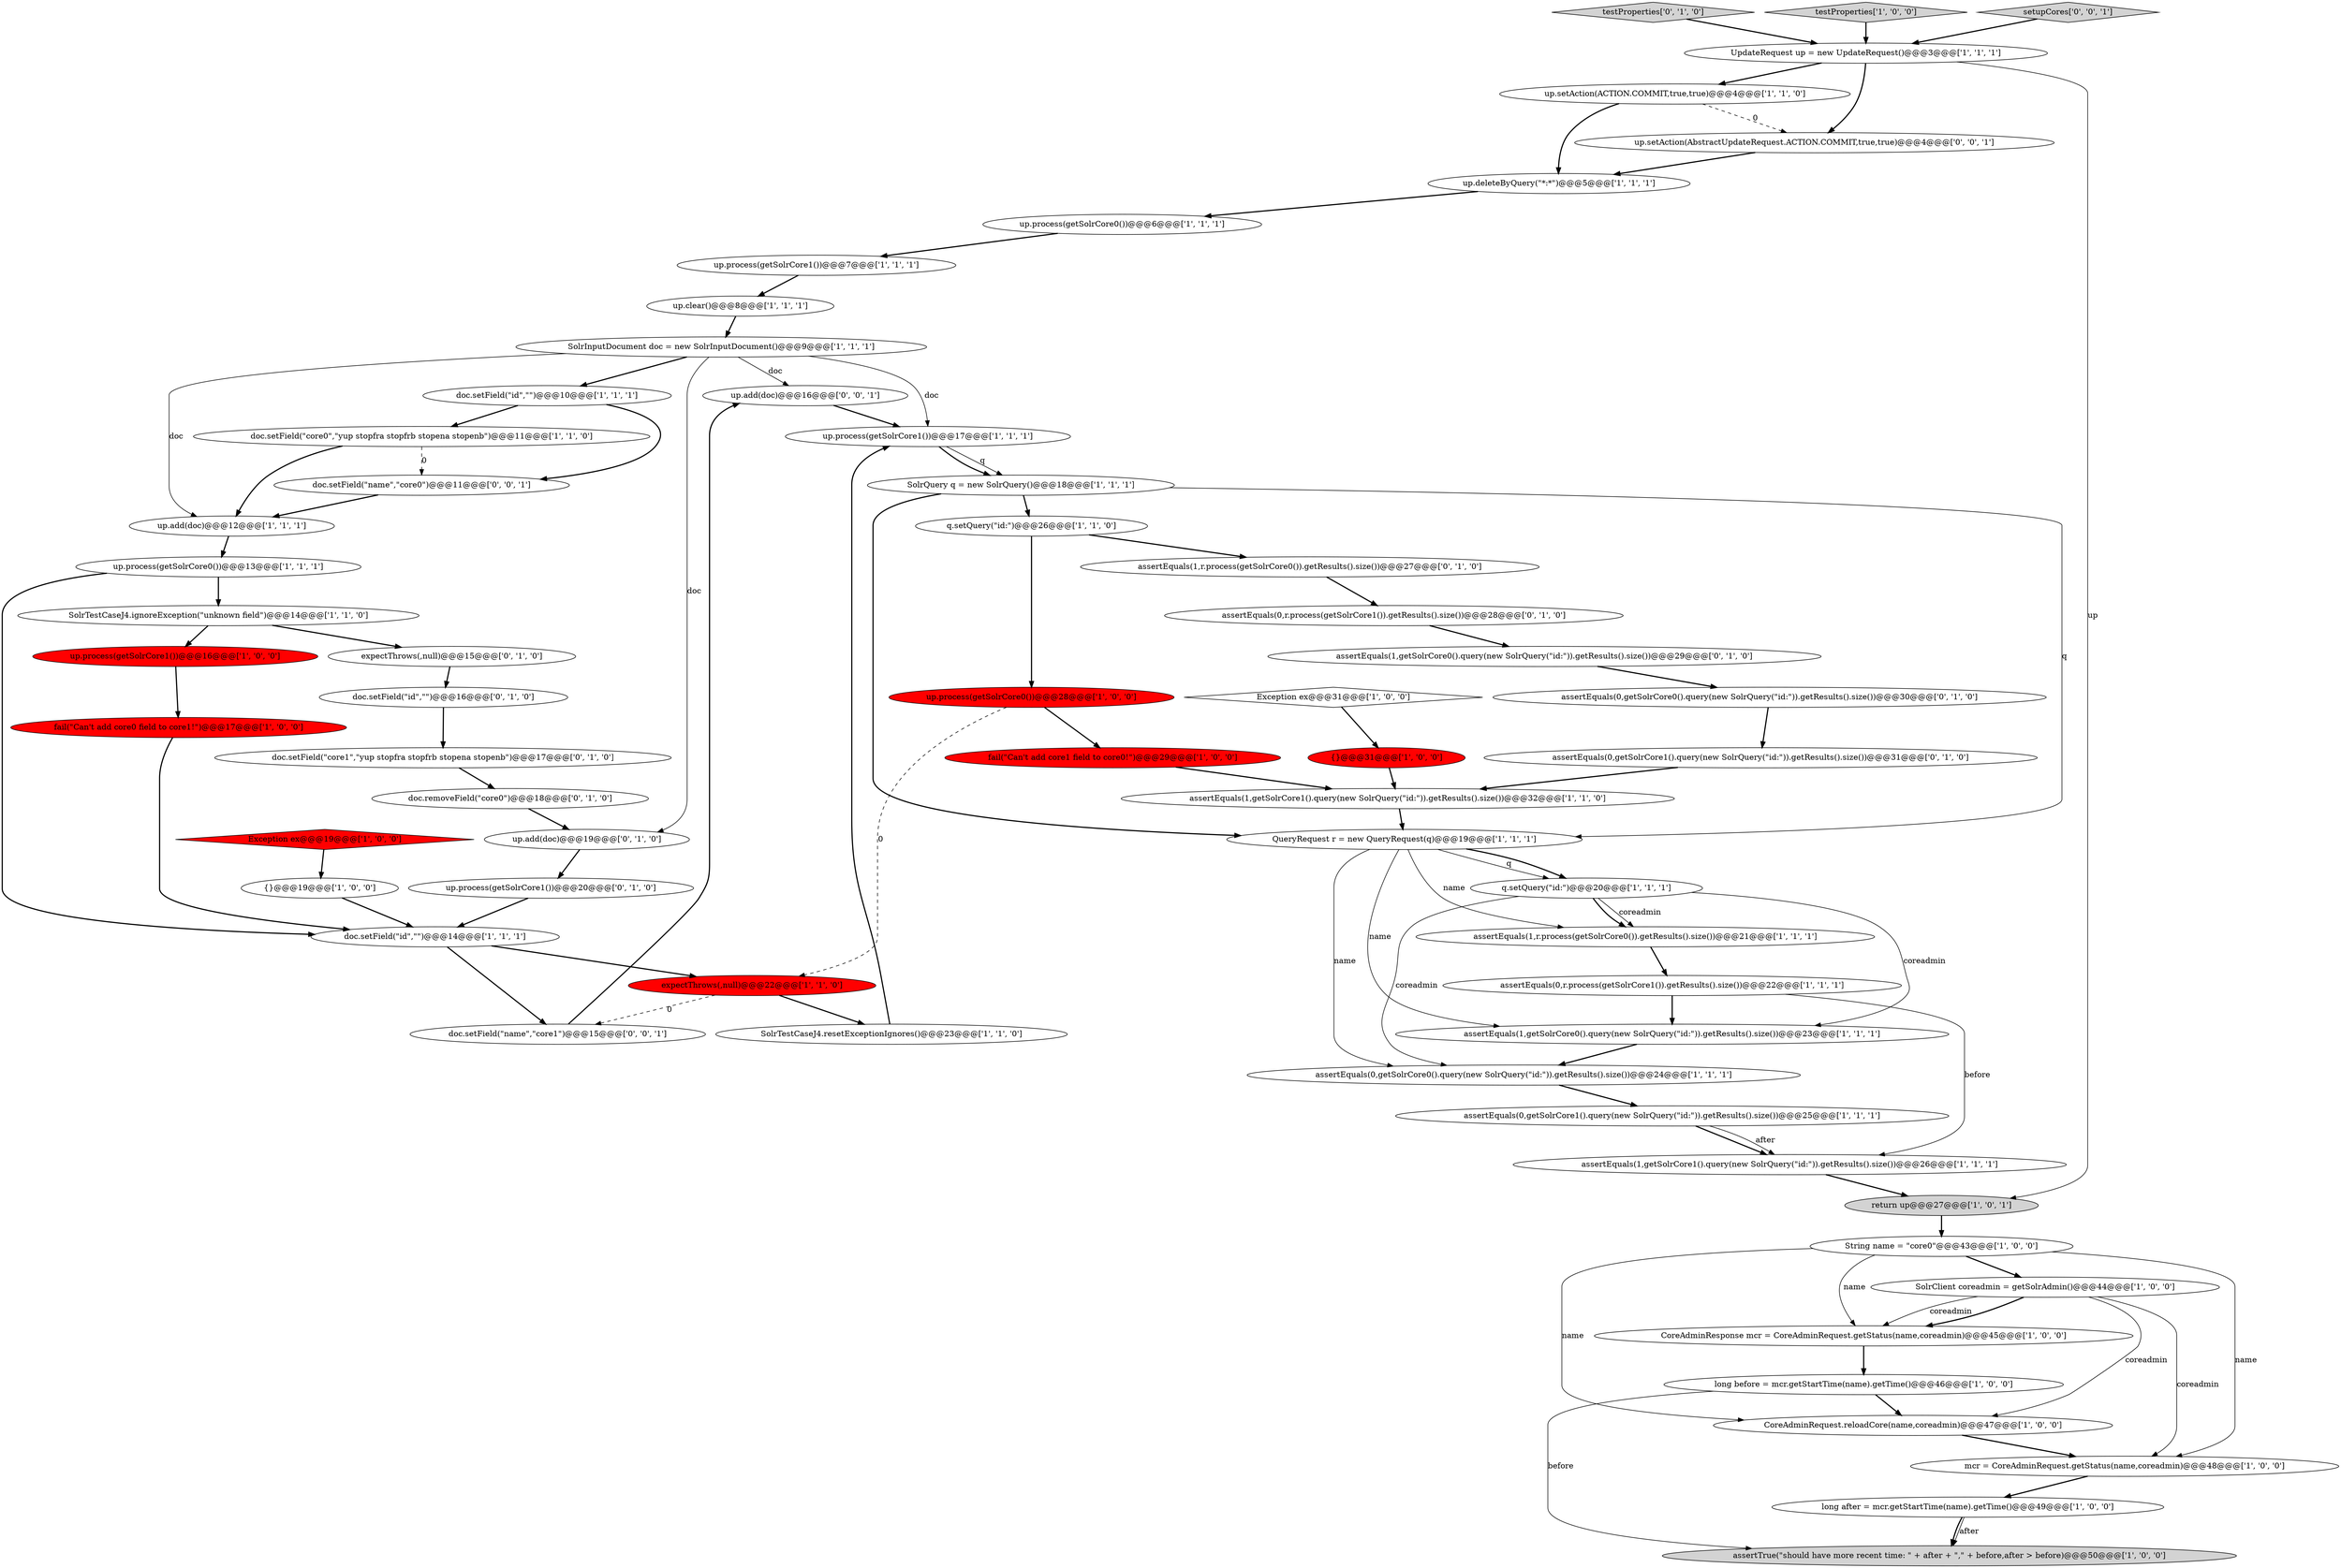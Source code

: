 digraph {
37 [style = filled, label = "{}@@@31@@@['1', '0', '0']", fillcolor = red, shape = ellipse image = "AAA1AAABBB1BBB"];
41 [style = filled, label = "assertEquals(1,getSolrCore1().query(new SolrQuery(\"id:\")).getResults().size())@@@26@@@['1', '1', '1']", fillcolor = white, shape = ellipse image = "AAA0AAABBB1BBB"];
60 [style = filled, label = "up.setAction(AbstractUpdateRequest.ACTION.COMMIT,true,true)@@@4@@@['0', '0', '1']", fillcolor = white, shape = ellipse image = "AAA0AAABBB3BBB"];
6 [style = filled, label = "{}@@@19@@@['1', '0', '0']", fillcolor = white, shape = ellipse image = "AAA0AAABBB1BBB"];
10 [style = filled, label = "Exception ex@@@31@@@['1', '0', '0']", fillcolor = white, shape = diamond image = "AAA0AAABBB1BBB"];
22 [style = filled, label = "SolrTestCaseJ4.resetExceptionIgnores()@@@23@@@['1', '1', '0']", fillcolor = white, shape = ellipse image = "AAA0AAABBB1BBB"];
45 [style = filled, label = "up.process(getSolrCore1())@@@20@@@['0', '1', '0']", fillcolor = white, shape = ellipse image = "AAA0AAABBB2BBB"];
59 [style = filled, label = "up.add(doc)@@@16@@@['0', '0', '1']", fillcolor = white, shape = ellipse image = "AAA0AAABBB3BBB"];
16 [style = filled, label = "mcr = CoreAdminRequest.getStatus(name,coreadmin)@@@48@@@['1', '0', '0']", fillcolor = white, shape = ellipse image = "AAA0AAABBB1BBB"];
48 [style = filled, label = "assertEquals(0,getSolrCore1().query(new SolrQuery(\"id:\")).getResults().size())@@@31@@@['0', '1', '0']", fillcolor = white, shape = ellipse image = "AAA0AAABBB2BBB"];
42 [style = filled, label = "assertTrue(\"should have more recent time: \" + after + \",\" + before,after > before)@@@50@@@['1', '0', '0']", fillcolor = lightgray, shape = ellipse image = "AAA0AAABBB1BBB"];
57 [style = filled, label = "doc.setField(\"name\",\"core1\")@@@15@@@['0', '0', '1']", fillcolor = white, shape = ellipse image = "AAA0AAABBB3BBB"];
9 [style = filled, label = "expectThrows(,null)@@@22@@@['1', '1', '0']", fillcolor = red, shape = ellipse image = "AAA1AAABBB1BBB"];
34 [style = filled, label = "CoreAdminResponse mcr = CoreAdminRequest.getStatus(name,coreadmin)@@@45@@@['1', '0', '0']", fillcolor = white, shape = ellipse image = "AAA0AAABBB1BBB"];
11 [style = filled, label = "assertEquals(1,getSolrCore1().query(new SolrQuery(\"id:\")).getResults().size())@@@32@@@['1', '1', '0']", fillcolor = white, shape = ellipse image = "AAA0AAABBB1BBB"];
38 [style = filled, label = "Exception ex@@@19@@@['1', '0', '0']", fillcolor = red, shape = diamond image = "AAA1AAABBB1BBB"];
15 [style = filled, label = "SolrQuery q = new SolrQuery()@@@18@@@['1', '1', '1']", fillcolor = white, shape = ellipse image = "AAA0AAABBB1BBB"];
23 [style = filled, label = "fail(\"Can't add core1 field to core0!\")@@@29@@@['1', '0', '0']", fillcolor = red, shape = ellipse image = "AAA1AAABBB1BBB"];
55 [style = filled, label = "doc.setField(\"core1\",\"yup stopfra stopfrb stopena stopenb\")@@@17@@@['0', '1', '0']", fillcolor = white, shape = ellipse image = "AAA0AAABBB2BBB"];
39 [style = filled, label = "up.process(getSolrCore1())@@@16@@@['1', '0', '0']", fillcolor = red, shape = ellipse image = "AAA1AAABBB1BBB"];
50 [style = filled, label = "doc.removeField(\"core0\")@@@18@@@['0', '1', '0']", fillcolor = white, shape = ellipse image = "AAA0AAABBB2BBB"];
20 [style = filled, label = "SolrInputDocument doc = new SolrInputDocument()@@@9@@@['1', '1', '1']", fillcolor = white, shape = ellipse image = "AAA0AAABBB1BBB"];
36 [style = filled, label = "fail(\"Can't add core0 field to core1!\")@@@17@@@['1', '0', '0']", fillcolor = red, shape = ellipse image = "AAA1AAABBB1BBB"];
18 [style = filled, label = "long before = mcr.getStartTime(name).getTime()@@@46@@@['1', '0', '0']", fillcolor = white, shape = ellipse image = "AAA0AAABBB1BBB"];
47 [style = filled, label = "testProperties['0', '1', '0']", fillcolor = lightgray, shape = diamond image = "AAA0AAABBB2BBB"];
30 [style = filled, label = "assertEquals(0,getSolrCore1().query(new SolrQuery(\"id:\")).getResults().size())@@@25@@@['1', '1', '1']", fillcolor = white, shape = ellipse image = "AAA0AAABBB1BBB"];
7 [style = filled, label = "up.deleteByQuery(\"*:*\")@@@5@@@['1', '1', '1']", fillcolor = white, shape = ellipse image = "AAA0AAABBB1BBB"];
49 [style = filled, label = "expectThrows(,null)@@@15@@@['0', '1', '0']", fillcolor = white, shape = ellipse image = "AAA0AAABBB2BBB"];
2 [style = filled, label = "String name = \"core0\"@@@43@@@['1', '0', '0']", fillcolor = white, shape = ellipse image = "AAA0AAABBB1BBB"];
26 [style = filled, label = "doc.setField(\"id\",\"\")@@@10@@@['1', '1', '1']", fillcolor = white, shape = ellipse image = "AAA0AAABBB1BBB"];
54 [style = filled, label = "assertEquals(0,getSolrCore0().query(new SolrQuery(\"id:\")).getResults().size())@@@30@@@['0', '1', '0']", fillcolor = white, shape = ellipse image = "AAA0AAABBB2BBB"];
61 [style = filled, label = "doc.setField(\"name\",\"core0\")@@@11@@@['0', '0', '1']", fillcolor = white, shape = ellipse image = "AAA0AAABBB3BBB"];
19 [style = filled, label = "testProperties['1', '0', '0']", fillcolor = lightgray, shape = diamond image = "AAA0AAABBB1BBB"];
3 [style = filled, label = "UpdateRequest up = new UpdateRequest()@@@3@@@['1', '1', '1']", fillcolor = white, shape = ellipse image = "AAA0AAABBB1BBB"];
12 [style = filled, label = "assertEquals(1,r.process(getSolrCore0()).getResults().size())@@@21@@@['1', '1', '1']", fillcolor = white, shape = ellipse image = "AAA0AAABBB1BBB"];
32 [style = filled, label = "assertEquals(0,r.process(getSolrCore1()).getResults().size())@@@22@@@['1', '1', '1']", fillcolor = white, shape = ellipse image = "AAA0AAABBB1BBB"];
43 [style = filled, label = "assertEquals(1,getSolrCore0().query(new SolrQuery(\"id:\")).getResults().size())@@@23@@@['1', '1', '1']", fillcolor = white, shape = ellipse image = "AAA0AAABBB1BBB"];
21 [style = filled, label = "up.process(getSolrCore0())@@@6@@@['1', '1', '1']", fillcolor = white, shape = ellipse image = "AAA0AAABBB1BBB"];
8 [style = filled, label = "long after = mcr.getStartTime(name).getTime()@@@49@@@['1', '0', '0']", fillcolor = white, shape = ellipse image = "AAA0AAABBB1BBB"];
46 [style = filled, label = "assertEquals(0,r.process(getSolrCore1()).getResults().size())@@@28@@@['0', '1', '0']", fillcolor = white, shape = ellipse image = "AAA0AAABBB2BBB"];
51 [style = filled, label = "up.add(doc)@@@19@@@['0', '1', '0']", fillcolor = white, shape = ellipse image = "AAA0AAABBB2BBB"];
53 [style = filled, label = "doc.setField(\"id\",\"\")@@@16@@@['0', '1', '0']", fillcolor = white, shape = ellipse image = "AAA0AAABBB2BBB"];
4 [style = filled, label = "doc.setField(\"id\",\"\")@@@14@@@['1', '1', '1']", fillcolor = white, shape = ellipse image = "AAA0AAABBB1BBB"];
35 [style = filled, label = "doc.setField(\"core0\",\"yup stopfra stopfrb stopena stopenb\")@@@11@@@['1', '1', '0']", fillcolor = white, shape = ellipse image = "AAA0AAABBB1BBB"];
44 [style = filled, label = "q.setQuery(\"id:\")@@@26@@@['1', '1', '0']", fillcolor = white, shape = ellipse image = "AAA0AAABBB1BBB"];
52 [style = filled, label = "assertEquals(1,getSolrCore0().query(new SolrQuery(\"id:\")).getResults().size())@@@29@@@['0', '1', '0']", fillcolor = white, shape = ellipse image = "AAA0AAABBB2BBB"];
13 [style = filled, label = "CoreAdminRequest.reloadCore(name,coreadmin)@@@47@@@['1', '0', '0']", fillcolor = white, shape = ellipse image = "AAA0AAABBB1BBB"];
14 [style = filled, label = "up.process(getSolrCore1())@@@7@@@['1', '1', '1']", fillcolor = white, shape = ellipse image = "AAA0AAABBB1BBB"];
24 [style = filled, label = "SolrTestCaseJ4.ignoreException(\"unknown field\")@@@14@@@['1', '1', '0']", fillcolor = white, shape = ellipse image = "AAA0AAABBB1BBB"];
0 [style = filled, label = "SolrClient coreadmin = getSolrAdmin()@@@44@@@['1', '0', '0']", fillcolor = white, shape = ellipse image = "AAA0AAABBB1BBB"];
25 [style = filled, label = "up.process(getSolrCore1())@@@17@@@['1', '1', '1']", fillcolor = white, shape = ellipse image = "AAA0AAABBB1BBB"];
17 [style = filled, label = "up.process(getSolrCore0())@@@13@@@['1', '1', '1']", fillcolor = white, shape = ellipse image = "AAA0AAABBB1BBB"];
5 [style = filled, label = "up.setAction(ACTION.COMMIT,true,true)@@@4@@@['1', '1', '0']", fillcolor = white, shape = ellipse image = "AAA0AAABBB1BBB"];
29 [style = filled, label = "q.setQuery(\"id:\")@@@20@@@['1', '1', '1']", fillcolor = white, shape = ellipse image = "AAA0AAABBB1BBB"];
28 [style = filled, label = "QueryRequest r = new QueryRequest(q)@@@19@@@['1', '1', '1']", fillcolor = white, shape = ellipse image = "AAA0AAABBB1BBB"];
27 [style = filled, label = "up.add(doc)@@@12@@@['1', '1', '1']", fillcolor = white, shape = ellipse image = "AAA0AAABBB1BBB"];
1 [style = filled, label = "return up@@@27@@@['1', '0', '1']", fillcolor = lightgray, shape = ellipse image = "AAA0AAABBB1BBB"];
58 [style = filled, label = "setupCores['0', '0', '1']", fillcolor = lightgray, shape = diamond image = "AAA0AAABBB3BBB"];
31 [style = filled, label = "up.process(getSolrCore0())@@@28@@@['1', '0', '0']", fillcolor = red, shape = ellipse image = "AAA1AAABBB1BBB"];
33 [style = filled, label = "assertEquals(0,getSolrCore0().query(new SolrQuery(\"id:\")).getResults().size())@@@24@@@['1', '1', '1']", fillcolor = white, shape = ellipse image = "AAA0AAABBB1BBB"];
40 [style = filled, label = "up.clear()@@@8@@@['1', '1', '1']", fillcolor = white, shape = ellipse image = "AAA0AAABBB1BBB"];
56 [style = filled, label = "assertEquals(1,r.process(getSolrCore0()).getResults().size())@@@27@@@['0', '1', '0']", fillcolor = white, shape = ellipse image = "AAA0AAABBB2BBB"];
18->42 [style = solid, label="before"];
0->13 [style = solid, label="coreadmin"];
37->11 [style = bold, label=""];
20->26 [style = bold, label=""];
24->39 [style = bold, label=""];
34->18 [style = bold, label=""];
40->20 [style = bold, label=""];
57->59 [style = bold, label=""];
58->3 [style = bold, label=""];
3->5 [style = bold, label=""];
24->49 [style = bold, label=""];
20->59 [style = solid, label="doc"];
26->35 [style = bold, label=""];
27->17 [style = bold, label=""];
25->15 [style = bold, label=""];
15->28 [style = solid, label="q"];
26->61 [style = bold, label=""];
25->15 [style = solid, label="q"];
2->16 [style = solid, label="name"];
19->3 [style = bold, label=""];
2->13 [style = solid, label="name"];
11->28 [style = bold, label=""];
22->25 [style = bold, label=""];
30->41 [style = bold, label=""];
36->4 [style = bold, label=""];
56->46 [style = bold, label=""];
0->34 [style = solid, label="coreadmin"];
30->41 [style = solid, label="after"];
13->16 [style = bold, label=""];
38->6 [style = bold, label=""];
0->34 [style = bold, label=""];
6->4 [style = bold, label=""];
33->30 [style = bold, label=""];
43->33 [style = bold, label=""];
61->27 [style = bold, label=""];
5->7 [style = bold, label=""];
0->16 [style = solid, label="coreadmin"];
28->12 [style = solid, label="name"];
52->54 [style = bold, label=""];
9->22 [style = bold, label=""];
4->9 [style = bold, label=""];
28->29 [style = bold, label=""];
44->56 [style = bold, label=""];
47->3 [style = bold, label=""];
59->25 [style = bold, label=""];
16->8 [style = bold, label=""];
28->43 [style = solid, label="name"];
4->57 [style = bold, label=""];
35->61 [style = dashed, label="0"];
29->12 [style = solid, label="coreadmin"];
12->32 [style = bold, label=""];
15->44 [style = bold, label=""];
20->27 [style = solid, label="doc"];
5->60 [style = dashed, label="0"];
29->33 [style = solid, label="coreadmin"];
2->0 [style = bold, label=""];
51->45 [style = bold, label=""];
15->28 [style = bold, label=""];
48->11 [style = bold, label=""];
28->29 [style = solid, label="q"];
1->2 [style = bold, label=""];
55->50 [style = bold, label=""];
23->11 [style = bold, label=""];
17->4 [style = bold, label=""];
44->31 [style = bold, label=""];
10->37 [style = bold, label=""];
21->14 [style = bold, label=""];
53->55 [style = bold, label=""];
8->42 [style = solid, label="after"];
32->41 [style = solid, label="before"];
35->27 [style = bold, label=""];
31->23 [style = bold, label=""];
9->57 [style = dashed, label="0"];
54->48 [style = bold, label=""];
41->1 [style = bold, label=""];
32->43 [style = bold, label=""];
46->52 [style = bold, label=""];
2->34 [style = solid, label="name"];
3->1 [style = solid, label="up"];
45->4 [style = bold, label=""];
49->53 [style = bold, label=""];
31->9 [style = dashed, label="0"];
17->24 [style = bold, label=""];
29->12 [style = bold, label=""];
8->42 [style = bold, label=""];
29->43 [style = solid, label="coreadmin"];
60->7 [style = bold, label=""];
50->51 [style = bold, label=""];
28->33 [style = solid, label="name"];
20->51 [style = solid, label="doc"];
18->13 [style = bold, label=""];
7->21 [style = bold, label=""];
20->25 [style = solid, label="doc"];
39->36 [style = bold, label=""];
14->40 [style = bold, label=""];
3->60 [style = bold, label=""];
}

